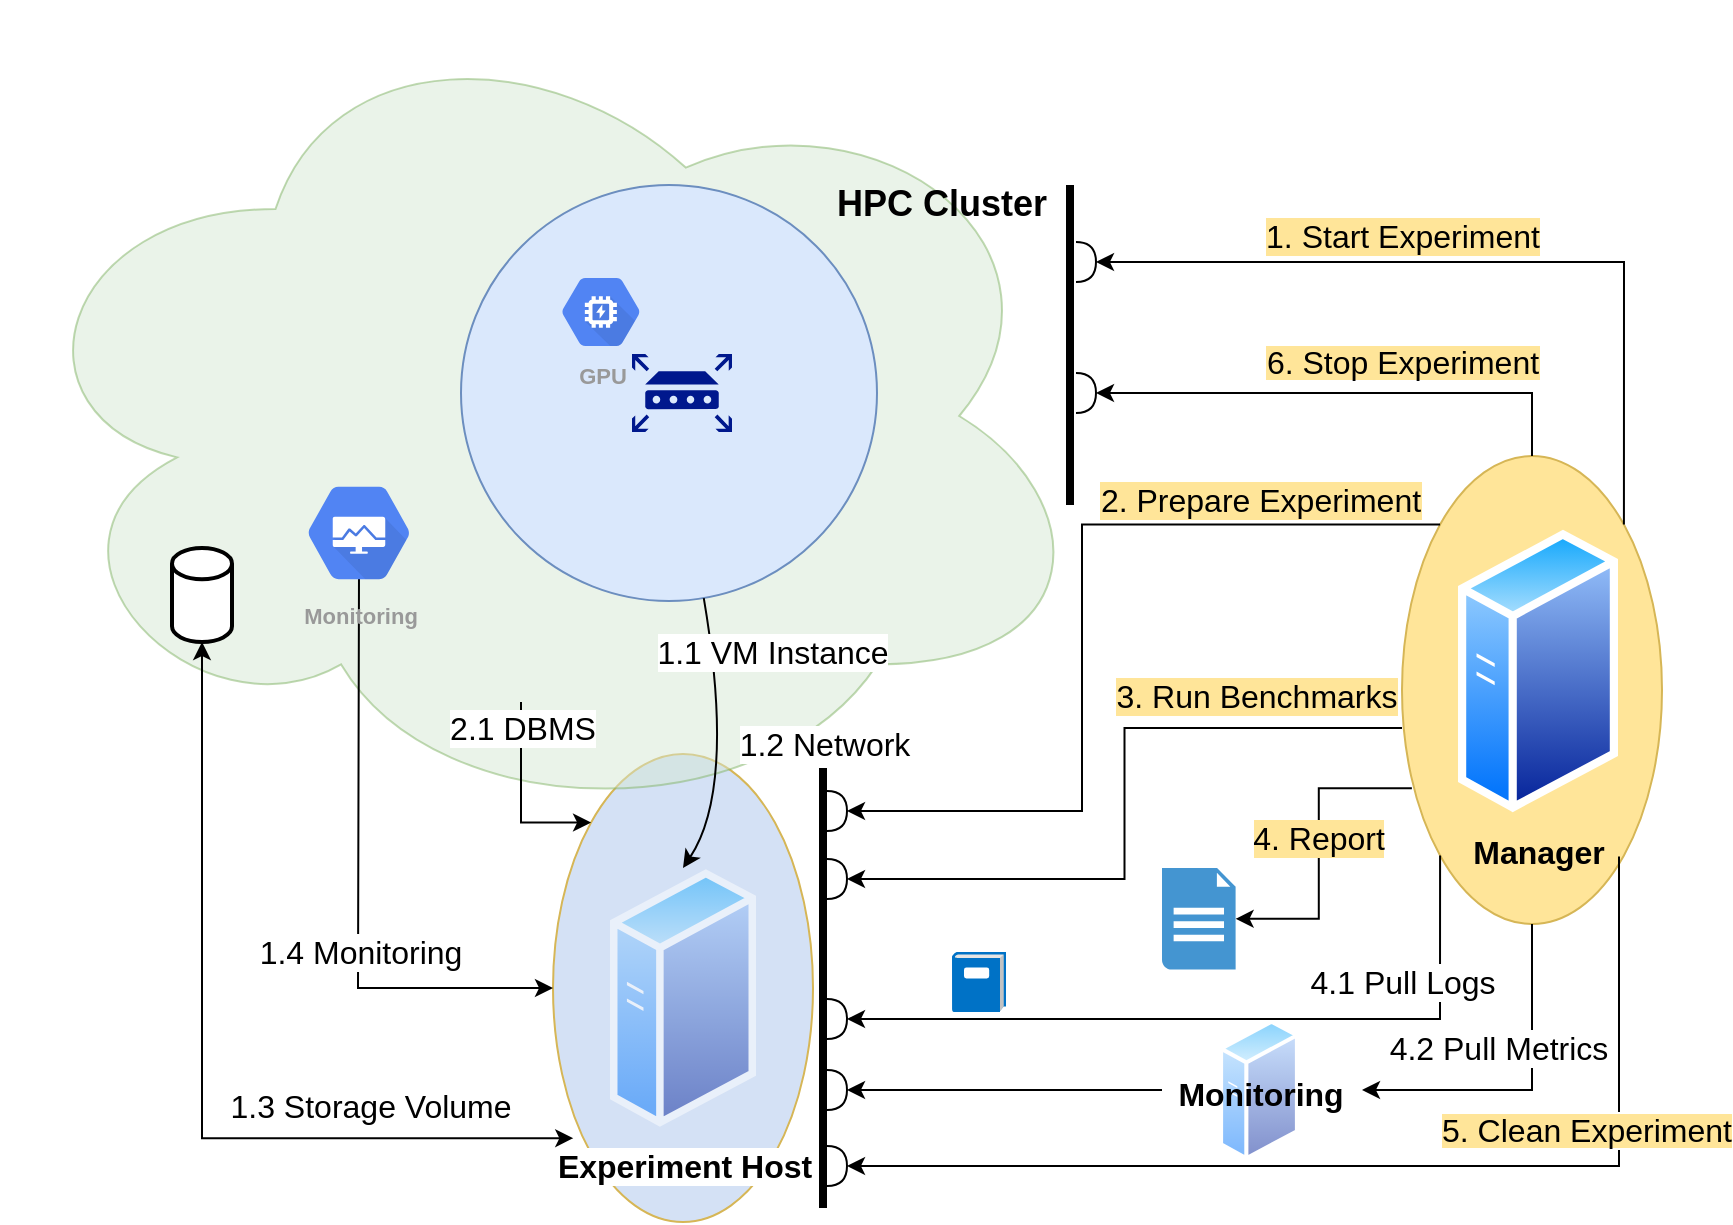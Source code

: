 <mxfile version="13.4.2" type="device" pages="6"><diagram id="Eicp26NF3Bc-FzKGdtsJ" name="Architecture"><mxGraphModel dx="4979" dy="3165" grid="1" gridSize="10" guides="1" tooltips="1" connect="1" arrows="1" fold="1" page="1" pageScale="1" pageWidth="827" pageHeight="1169" math="0" shadow="0"><root><mxCell id="tGFf3dVoFjDkMU_EaRtP-0"/><mxCell id="tGFf3dVoFjDkMU_EaRtP-1" parent="tGFf3dVoFjDkMU_EaRtP-0"/><mxCell id="tGFf3dVoFjDkMU_EaRtP-16" value="&lt;font style=&quot;font-size: 16px&quot;&gt;&lt;b&gt;Monitoring&lt;/b&gt;&lt;/font&gt;" style="aspect=fixed;perimeter=ellipsePerimeter;html=1;align=center;shadow=0;dashed=0;spacingTop=3;image;image=img/lib/active_directory/generic_server.svg;labelPosition=center;verticalLabelPosition=middle;verticalAlign=middle;labelBackgroundColor=none;opacity=50;" parent="tGFf3dVoFjDkMU_EaRtP-1" vertex="1"><mxGeometry x="588.5" y="495.5" width="40" height="71" as="geometry"/></mxCell><mxCell id="tGFf3dVoFjDkMU_EaRtP-2" value="" style="ellipse;whiteSpace=wrap;html=1;labelBackgroundColor=#D4E1F5;fontSize=16;fillColor=#D4E1F5;strokeColor=#d6b656;" parent="tGFf3dVoFjDkMU_EaRtP-1" vertex="1"><mxGeometry x="255.5" y="363" width="130" height="234" as="geometry"/></mxCell><mxCell id="tGFf3dVoFjDkMU_EaRtP-3" value="" style="ellipse;whiteSpace=wrap;html=1;labelBackgroundColor=#FFE599;fontSize=16;fillColor=#FFE599;strokeColor=#d6b656;" parent="tGFf3dVoFjDkMU_EaRtP-1" vertex="1"><mxGeometry x="680" y="214" width="130" height="234" as="geometry"/></mxCell><mxCell id="tGFf3dVoFjDkMU_EaRtP-4" value="" style="ellipse;shape=cloud;whiteSpace=wrap;html=1;opacity=50;fillColor=#d5e8d4;strokeColor=#82b366;" parent="tGFf3dVoFjDkMU_EaRtP-1" vertex="1"><mxGeometry x="-20" y="-13" width="547" height="414" as="geometry"/></mxCell><mxCell id="tGFf3dVoFjDkMU_EaRtP-5" value="" style="ellipse;whiteSpace=wrap;html=1;aspect=fixed;fontSize=16;fillColor=#dae8fc;strokeColor=#6c8ebf;" parent="tGFf3dVoFjDkMU_EaRtP-1" vertex="1"><mxGeometry x="209.5" y="78.5" width="208" height="208" as="geometry"/></mxCell><mxCell id="tGFf3dVoFjDkMU_EaRtP-6" value="" style="edgeStyle=orthogonalEdgeStyle;rounded=0;orthogonalLoop=1;jettySize=auto;html=1;strokeColor=#000000;startArrow=none;startFill=0;verticalAlign=bottom;entryX=1;entryY=0.5;entryDx=0;entryDy=0;entryPerimeter=0;exitX=1;exitY=0;exitDx=0;exitDy=0;" parent="tGFf3dVoFjDkMU_EaRtP-1" source="tGFf3dVoFjDkMU_EaRtP-3" target="tGFf3dVoFjDkMU_EaRtP-49" edge="1"><mxGeometry relative="1" as="geometry"><mxPoint x="729" y="220" as="sourcePoint"/><Array as="points"><mxPoint x="791" y="117"/></Array><mxPoint x="540" y="120" as="targetPoint"/></mxGeometry></mxCell><mxCell id="tGFf3dVoFjDkMU_EaRtP-7" value="1. Start Experiment" style="text;html=1;resizable=0;points=[];align=center;verticalAlign=top;labelBackgroundColor=#FFE599;fontSize=16;" parent="tGFf3dVoFjDkMU_EaRtP-6" vertex="1" connectable="0"><mxGeometry x="0.64" y="2" relative="1" as="geometry"><mxPoint x="81.5" y="-31" as="offset"/></mxGeometry></mxCell><mxCell id="tGFf3dVoFjDkMU_EaRtP-8" value="" style="edgeStyle=orthogonalEdgeStyle;rounded=0;orthogonalLoop=1;jettySize=auto;html=1;startArrow=none;startFill=0;strokeColor=#000000;fontSize=16;entryX=1;entryY=0.5;entryDx=0;entryDy=0;entryPerimeter=0;exitX=0;exitY=0.581;exitDx=0;exitDy=0;exitPerimeter=0;" parent="tGFf3dVoFjDkMU_EaRtP-1" source="tGFf3dVoFjDkMU_EaRtP-3" target="tGFf3dVoFjDkMU_EaRtP-28" edge="1"><mxGeometry relative="1" as="geometry"><mxPoint x="490" y="451.5" as="targetPoint"/></mxGeometry></mxCell><mxCell id="tGFf3dVoFjDkMU_EaRtP-9" value="3. Run Benchmarks" style="text;html=1;resizable=0;points=[];align=center;verticalAlign=top;labelBackgroundColor=#FFE599;fontSize=16;" parent="tGFf3dVoFjDkMU_EaRtP-8" vertex="1" connectable="0"><mxGeometry x="-0.511" y="2" relative="1" as="geometry"><mxPoint x="13" y="-33.5" as="offset"/></mxGeometry></mxCell><mxCell id="tGFf3dVoFjDkMU_EaRtP-10" value="" style="edgeStyle=orthogonalEdgeStyle;rounded=0;orthogonalLoop=1;jettySize=auto;html=1;startArrow=none;startFill=0;strokeColor=#000000;fontSize=16;exitX=0.5;exitY=1;exitDx=0;exitDy=0;" parent="tGFf3dVoFjDkMU_EaRtP-1" source="tGFf3dVoFjDkMU_EaRtP-3" edge="1"><mxGeometry relative="1" as="geometry"><mxPoint x="660" y="531" as="targetPoint"/><Array as="points"><mxPoint x="745" y="531"/></Array></mxGeometry></mxCell><mxCell id="tGFf3dVoFjDkMU_EaRtP-11" value="4.2 Pull Metrics" style="text;html=1;resizable=0;points=[];align=center;verticalAlign=middle;labelBackgroundColor=#ffffff;fontSize=16;" parent="tGFf3dVoFjDkMU_EaRtP-10" vertex="1" connectable="0"><mxGeometry x="0.227" relative="1" as="geometry"><mxPoint x="2.5" y="-21" as="offset"/></mxGeometry></mxCell><object label="&lt;b&gt;&lt;font style=&quot;font-size: 16px&quot;&gt;Manager&lt;/font&gt;&lt;/b&gt;" id="tGFf3dVoFjDkMU_EaRtP-12"><mxCell style="aspect=fixed;perimeter=ellipsePerimeter;html=1;align=center;shadow=0;dashed=0;spacingTop=3;image;image=img/lib/active_directory/generic_server.svg;labelBackgroundColor=#FFE599;imageBackground=#FFE599;" parent="tGFf3dVoFjDkMU_EaRtP-1" vertex="1"><mxGeometry x="708" y="250" width="80" height="143" as="geometry"/></mxCell></object><mxCell id="tGFf3dVoFjDkMU_EaRtP-13" value="" style="edgeStyle=orthogonalEdgeStyle;rounded=0;orthogonalLoop=1;jettySize=auto;html=1;startArrow=none;startFill=0;strokeColor=#000000;fontSize=16;entryX=1;entryY=0.5;entryDx=0;entryDy=0;entryPerimeter=0;" parent="tGFf3dVoFjDkMU_EaRtP-1" target="kUBZJUFPTUOk7HefgHGx-2" edge="1"><mxGeometry relative="1" as="geometry"><mxPoint x="510" y="146.5" as="targetPoint"/><mxPoint x="560" y="531" as="sourcePoint"/><Array as="points"><mxPoint x="510" y="531"/><mxPoint x="510" y="531"/></Array></mxGeometry></mxCell><mxCell id="tGFf3dVoFjDkMU_EaRtP-15" value="4. Report" style="edgeStyle=orthogonalEdgeStyle;rounded=0;orthogonalLoop=1;jettySize=auto;html=1;startArrow=none;startFill=0;strokeColor=#000000;fontSize=16;exitX=0.038;exitY=0.71;exitDx=0;exitDy=0;labelBackgroundColor=#FFE599;exitPerimeter=0;" parent="tGFf3dVoFjDkMU_EaRtP-1" source="tGFf3dVoFjDkMU_EaRtP-3" target="tGFf3dVoFjDkMU_EaRtP-34" edge="1"><mxGeometry x="-0.073" relative="1" as="geometry"><mxPoint x="710" y="399.5" as="targetPoint"/><mxPoint x="766" y="368.5" as="sourcePoint"/><mxPoint as="offset"/></mxGeometry></mxCell><mxCell id="tGFf3dVoFjDkMU_EaRtP-17" value="" style="shape=image;html=1;verticalAlign=top;verticalLabelPosition=bottom;labelBackgroundColor=#ffffff;imageAspect=0;aspect=fixed;image=https://cdn1.iconfinder.com/data/icons/technology-and-hardware-2/200/vector_66_06-128.png" parent="tGFf3dVoFjDkMU_EaRtP-1" vertex="1"><mxGeometry x="260" y="200" width="37" height="37" as="geometry"/></mxCell><mxCell id="tGFf3dVoFjDkMU_EaRtP-18" value="" style="shape=image;html=1;verticalAlign=top;verticalLabelPosition=bottom;labelBackgroundColor=#ffffff;imageAspect=0;aspect=fixed;image=https://cdn0.iconfinder.com/data/icons/30-hardware-line-icons/64/HDD-128.png" parent="tGFf3dVoFjDkMU_EaRtP-1" vertex="1"><mxGeometry x="345.5" y="198" width="52" height="52" as="geometry"/></mxCell><mxCell id="tGFf3dVoFjDkMU_EaRtP-19" value="" style="shape=image;html=1;verticalAlign=top;verticalLabelPosition=bottom;labelBackgroundColor=#ffffff;imageAspect=0;aspect=fixed;image=https://cdn2.iconfinder.com/data/icons/metro-uinvert-dock/128/RAM.png" parent="tGFf3dVoFjDkMU_EaRtP-1" vertex="1"><mxGeometry x="349.5" y="121.5" width="41" height="41" as="geometry"/></mxCell><mxCell id="tGFf3dVoFjDkMU_EaRtP-20" value="GPU" style="html=1;fillColor=#5184F3;strokeColor=none;verticalAlign=top;labelPosition=center;verticalLabelPosition=bottom;align=center;spacingTop=-6;fontSize=11;fontStyle=1;fontColor=#999999;shape=mxgraph.gcp2.hexIcon;prIcon=gpu" parent="tGFf3dVoFjDkMU_EaRtP-1" vertex="1"><mxGeometry x="250" y="117" width="59" height="50" as="geometry"/></mxCell><mxCell id="tGFf3dVoFjDkMU_EaRtP-21" value="" style="strokeWidth=2;html=1;shape=mxgraph.flowchart.database;whiteSpace=wrap;" parent="tGFf3dVoFjDkMU_EaRtP-1" vertex="1"><mxGeometry x="65" y="260" width="30" height="47" as="geometry"/></mxCell><mxCell id="tGFf3dVoFjDkMU_EaRtP-22" value="" style="edgeStyle=orthogonalEdgeStyle;rounded=0;orthogonalLoop=1;jettySize=auto;html=1;entryX=0.5;entryY=1;entryDx=0;entryDy=0;entryPerimeter=0;strokeColor=#000000;startArrow=classic;startFill=1;verticalAlign=bottom;exitX=0.078;exitY=0.821;exitDx=0;exitDy=0;exitPerimeter=0;" parent="tGFf3dVoFjDkMU_EaRtP-1" source="tGFf3dVoFjDkMU_EaRtP-2" target="tGFf3dVoFjDkMU_EaRtP-21" edge="1"><mxGeometry relative="1" as="geometry"><mxPoint x="553" y="169" as="sourcePoint"/><mxPoint x="341" y="162" as="targetPoint"/></mxGeometry></mxCell><mxCell id="tGFf3dVoFjDkMU_EaRtP-23" value="1.3 Storage Volume" style="text;html=1;resizable=0;points=[];align=center;verticalAlign=top;labelBackgroundColor=#ffffff;fontSize=16;" parent="tGFf3dVoFjDkMU_EaRtP-22" vertex="1" connectable="0"><mxGeometry x="0.64" y="2" relative="1" as="geometry"><mxPoint x="85.5" y="138" as="offset"/></mxGeometry></mxCell><mxCell id="tGFf3dVoFjDkMU_EaRtP-24" value="" style="edgeStyle=orthogonalEdgeStyle;rounded=0;orthogonalLoop=1;jettySize=auto;html=1;startArrow=none;startFill=0;strokeColor=#000000;fontSize=16;exitX=0.5;exitY=1;exitDx=0;exitDy=0;entryX=0;entryY=0;entryDx=0;entryDy=0;" parent="tGFf3dVoFjDkMU_EaRtP-1" source="tGFf3dVoFjDkMU_EaRtP-26" target="tGFf3dVoFjDkMU_EaRtP-2" edge="1"><mxGeometry relative="1" as="geometry"><mxPoint x="210" y="430" as="targetPoint"/><Array as="points"><mxPoint x="240" y="397"/></Array></mxGeometry></mxCell><mxCell id="tGFf3dVoFjDkMU_EaRtP-25" value="2.1 DBMS" style="text;html=1;resizable=0;points=[];align=center;verticalAlign=middle;labelBackgroundColor=#ffffff;fontSize=16;" parent="tGFf3dVoFjDkMU_EaRtP-24" vertex="1" connectable="0"><mxGeometry x="-0.013" y="-41" relative="1" as="geometry"><mxPoint x="41.5" y="-34" as="offset"/></mxGeometry></mxCell><mxCell id="tGFf3dVoFjDkMU_EaRtP-26" value="" style="shape=image;html=1;verticalAlign=top;verticalLabelPosition=bottom;labelBackgroundColor=#ffffff;imageAspect=0;aspect=fixed;image=https://cdn4.iconfinder.com/data/icons/logos-and-brands/512/97_Docker_logo_logos-128.png;fontSize=16;" parent="tGFf3dVoFjDkMU_EaRtP-1" vertex="1"><mxGeometry x="209.5" y="277" width="60" height="60" as="geometry"/></mxCell><mxCell id="tGFf3dVoFjDkMU_EaRtP-27" value="" style="shape=requiredInterface;html=1;verticalLabelPosition=bottom;fontSize=16;" parent="tGFf3dVoFjDkMU_EaRtP-1" vertex="1"><mxGeometry x="392.5" y="559" width="10" height="20" as="geometry"/></mxCell><mxCell id="tGFf3dVoFjDkMU_EaRtP-28" value="" style="shape=requiredInterface;html=1;verticalLabelPosition=bottom;fontSize=16;" parent="tGFf3dVoFjDkMU_EaRtP-1" vertex="1"><mxGeometry x="392.5" y="415.5" width="10" height="20" as="geometry"/></mxCell><mxCell id="tGFf3dVoFjDkMU_EaRtP-29" value="" style="shape=image;html=1;verticalAlign=top;verticalLabelPosition=bottom;labelBackgroundColor=#ffffff;imageAspect=0;aspect=fixed;image=https://cdn0.iconfinder.com/data/icons/octicons/1024/eye-128.png;fontSize=16;" parent="tGFf3dVoFjDkMU_EaRtP-1" vertex="1"><mxGeometry x="453.5" y="503" width="30" height="30" as="geometry"/></mxCell><mxCell id="tGFf3dVoFjDkMU_EaRtP-30" value="" style="shape=image;html=1;verticalAlign=top;verticalLabelPosition=bottom;labelBackgroundColor=#ffffff;imageAspect=0;aspect=fixed;image=https://cdn0.iconfinder.com/data/icons/small-n-flat/24/678100-tachometer-128.png;fontSize=16;" parent="tGFf3dVoFjDkMU_EaRtP-1" vertex="1"><mxGeometry x="449.5" y="391.5" width="38" height="38" as="geometry"/></mxCell><mxCell id="tGFf3dVoFjDkMU_EaRtP-31" value="" style="pointerEvents=1;shadow=0;dashed=0;html=1;strokeColor=none;labelPosition=center;verticalLabelPosition=bottom;verticalAlign=top;align=center;shape=mxgraph.mscae.enterprise.router;fillColor=#00188D;fontSize=16;" parent="tGFf3dVoFjDkMU_EaRtP-1" vertex="1"><mxGeometry x="295" y="163" width="50" height="39" as="geometry"/></mxCell><mxCell id="tGFf3dVoFjDkMU_EaRtP-32" value="1.2 Network" style="line;strokeWidth=4;direction=south;html=1;perimeter=backbonePerimeter;points=[];outlineConnect=0;fontSize=16;verticalAlign=bottom;labelPosition=center;verticalLabelPosition=top;align=center;" parent="tGFf3dVoFjDkMU_EaRtP-1" vertex="1"><mxGeometry x="385.5" y="370" width="10" height="220" as="geometry"/></mxCell><mxCell id="tGFf3dVoFjDkMU_EaRtP-47" value="" style="line;strokeWidth=4;direction=south;html=1;perimeter=backbonePerimeter;points=[];outlineConnect=0;fontSize=16;verticalAlign=top;labelPosition=right;verticalLabelPosition=bottom;align=left;" parent="tGFf3dVoFjDkMU_EaRtP-1" vertex="1"><mxGeometry x="509" y="78.5" width="10" height="160" as="geometry"/></mxCell><mxCell id="tGFf3dVoFjDkMU_EaRtP-33" value="1.1 VM Instance" style="curved=1;endArrow=classic;html=1;strokeColor=#000000;fontSize=16;entryX=0.5;entryY=0;entryDx=0;entryDy=0;startArrow=none;startFill=0;" parent="tGFf3dVoFjDkMU_EaRtP-1" source="tGFf3dVoFjDkMU_EaRtP-5" target="tGFf3dVoFjDkMU_EaRtP-45" edge="1"><mxGeometry x="-0.556" y="29" width="50" height="50" relative="1" as="geometry"><mxPoint x="210" y="360" as="sourcePoint"/><mxPoint x="260" y="310" as="targetPoint"/><Array as="points"><mxPoint x="347" y="380"/></Array><mxPoint as="offset"/></mxGeometry></mxCell><mxCell id="tGFf3dVoFjDkMU_EaRtP-34" value="" style="shadow=0;dashed=0;html=1;strokeColor=none;fillColor=#4495D1;labelPosition=center;verticalLabelPosition=bottom;verticalAlign=top;align=center;outlineConnect=0;shape=mxgraph.veeam.2d.report;fontSize=16;" parent="tGFf3dVoFjDkMU_EaRtP-1" vertex="1"><mxGeometry x="560" y="420" width="36.8" height="50.8" as="geometry"/></mxCell><mxCell id="tGFf3dVoFjDkMU_EaRtP-35" value="" style="edgeStyle=orthogonalEdgeStyle;rounded=0;orthogonalLoop=1;jettySize=auto;html=1;startArrow=none;startFill=0;strokeColor=#000000;fontSize=16;exitX=0.5;exitY=0.84;exitDx=0;exitDy=0;exitPerimeter=0;entryX=0;entryY=0.5;entryDx=0;entryDy=0;" parent="tGFf3dVoFjDkMU_EaRtP-1" source="tGFf3dVoFjDkMU_EaRtP-37" target="tGFf3dVoFjDkMU_EaRtP-2" edge="1"><mxGeometry relative="1" as="geometry"><mxPoint x="260" y="485" as="targetPoint"/><Array as="points"><mxPoint x="158" y="271"/><mxPoint x="158" y="480"/></Array></mxGeometry></mxCell><mxCell id="tGFf3dVoFjDkMU_EaRtP-36" value="1.4 Monitoring" style="text;html=1;resizable=0;points=[];align=center;verticalAlign=middle;labelBackgroundColor=#ffffff;fontSize=16;" parent="tGFf3dVoFjDkMU_EaRtP-35" vertex="1" connectable="0"><mxGeometry x="-0.326" y="1" relative="1" as="geometry"><mxPoint x="-0.5" y="90.5" as="offset"/></mxGeometry></mxCell><mxCell id="tGFf3dVoFjDkMU_EaRtP-37" value="Monitoring" style="html=1;fillColor=#5184F3;strokeColor=none;verticalAlign=top;labelPosition=center;verticalLabelPosition=bottom;align=center;spacingTop=-6;fontSize=11;fontStyle=1;fontColor=#999999;shape=mxgraph.gcp2.hexIcon;prIcon=cloud_deployment_manager" parent="tGFf3dVoFjDkMU_EaRtP-1" vertex="1"><mxGeometry x="120" y="218.5" width="77" height="68" as="geometry"/></mxCell><mxCell id="tGFf3dVoFjDkMU_EaRtP-40" value="" style="shape=image;html=1;verticalAlign=top;verticalLabelPosition=bottom;labelBackgroundColor=#ffffff;imageAspect=0;aspect=fixed;image=https://cdn4.iconfinder.com/data/icons/office-time/512/19-128.png;fillColor=#FFE599;fontSize=16;" parent="tGFf3dVoFjDkMU_EaRtP-1" vertex="1"><mxGeometry x="549.5" y="90" width="27" height="27" as="geometry"/></mxCell><mxCell id="tGFf3dVoFjDkMU_EaRtP-41" value="" style="shape=image;html=1;verticalAlign=top;verticalLabelPosition=bottom;labelBackgroundColor=#ffffff;imageAspect=0;aspect=fixed;image=https://cdn2.iconfinder.com/data/icons/doing-housework-part-1/64/house-10-128.png;fillColor=#FFE599;fontSize=16;" parent="tGFf3dVoFjDkMU_EaRtP-1" vertex="1"><mxGeometry x="450" y="533" width="37" height="37" as="geometry"/></mxCell><mxCell id="tGFf3dVoFjDkMU_EaRtP-42" value="" style="edgeStyle=orthogonalEdgeStyle;rounded=0;orthogonalLoop=1;jettySize=auto;html=1;labelBackgroundColor=#FFE599;startArrow=none;startFill=0;strokeColor=#000000;fontSize=16;exitX=0.5;exitY=0;exitDx=0;exitDy=0;entryX=1;entryY=0.5;entryDx=0;entryDy=0;entryPerimeter=0;" parent="tGFf3dVoFjDkMU_EaRtP-1" source="tGFf3dVoFjDkMU_EaRtP-3" target="tGFf3dVoFjDkMU_EaRtP-50" edge="1"><mxGeometry relative="1" as="geometry"><mxPoint x="480" y="473" as="targetPoint"/><Array as="points"><mxPoint x="745" y="183"/></Array></mxGeometry></mxCell><mxCell id="tGFf3dVoFjDkMU_EaRtP-43" value="&lt;span style=&quot;background-color: rgb(255 , 229 , 153)&quot;&gt;6. Stop Experiment&lt;/span&gt;" style="text;html=1;resizable=0;points=[];align=center;verticalAlign=middle;labelBackgroundColor=#ffffff;fontSize=16;" parent="tGFf3dVoFjDkMU_EaRtP-42" vertex="1" connectable="0"><mxGeometry x="-0.446" relative="1" as="geometry"><mxPoint x="-27.5" y="-15.5" as="offset"/></mxGeometry></mxCell><mxCell id="tGFf3dVoFjDkMU_EaRtP-54" value="" style="edgeStyle=orthogonalEdgeStyle;rounded=0;orthogonalLoop=1;jettySize=auto;html=1;exitX=0;exitY=1;exitDx=0;exitDy=0;entryX=1;entryY=0.5;entryDx=0;entryDy=0;entryPerimeter=0;" parent="tGFf3dVoFjDkMU_EaRtP-1" source="tGFf3dVoFjDkMU_EaRtP-3" target="tGFf3dVoFjDkMU_EaRtP-44" edge="1"><mxGeometry relative="1" as="geometry"><mxPoint x="480" y="473" as="targetPoint"/><Array as="points"><mxPoint x="699" y="495"/></Array></mxGeometry></mxCell><mxCell id="tGFf3dVoFjDkMU_EaRtP-55" value="4.1 Pull Logs" style="text;html=1;resizable=0;points=[];align=center;verticalAlign=middle;labelBackgroundColor=#ffffff;fontSize=16;" parent="tGFf3dVoFjDkMU_EaRtP-54" vertex="1" connectable="0"><mxGeometry x="-0.097" y="-3" relative="1" as="geometry"><mxPoint x="70" y="-15.5" as="offset"/></mxGeometry></mxCell><mxCell id="kUBZJUFPTUOk7HefgHGx-3" value="" style="edgeStyle=orthogonalEdgeStyle;rounded=0;orthogonalLoop=1;jettySize=auto;html=1;exitX=1;exitY=1;exitDx=0;exitDy=0;entryX=1;entryY=0.5;entryDx=0;entryDy=0;entryPerimeter=0;" parent="tGFf3dVoFjDkMU_EaRtP-1" target="tGFf3dVoFjDkMU_EaRtP-27" edge="1"><mxGeometry relative="1" as="geometry"><mxPoint x="788.5" y="414.214" as="sourcePoint"/><mxPoint x="410" y="570" as="targetPoint"/><Array as="points"><mxPoint x="788" y="569"/></Array></mxGeometry></mxCell><mxCell id="kUBZJUFPTUOk7HefgHGx-4" value="&lt;font style=&quot;font-size: 16px ; background-color: rgb(255 , 229 , 153)&quot;&gt;5. Clean Experiment&lt;/font&gt;" style="text;html=1;resizable=0;points=[];align=center;verticalAlign=middle;labelBackgroundColor=#ffffff;" parent="kUBZJUFPTUOk7HefgHGx-3" vertex="1" connectable="0"><mxGeometry x="0.062" y="-3" relative="1" as="geometry"><mxPoint x="115" y="-15.5" as="offset"/></mxGeometry></mxCell><mxCell id="tGFf3dVoFjDkMU_EaRtP-44" value="" style="shape=requiredInterface;html=1;verticalLabelPosition=bottom;fontSize=16;" parent="tGFf3dVoFjDkMU_EaRtP-1" vertex="1"><mxGeometry x="392.5" y="485.5" width="10" height="20" as="geometry"/></mxCell><mxCell id="kUBZJUFPTUOk7HefgHGx-2" value="" style="shape=requiredInterface;html=1;verticalLabelPosition=bottom;fontSize=16;" parent="tGFf3dVoFjDkMU_EaRtP-1" vertex="1"><mxGeometry x="392.5" y="521" width="10" height="20" as="geometry"/></mxCell><mxCell id="tGFf3dVoFjDkMU_EaRtP-45" value="&lt;b style=&quot;font-size: 16px&quot;&gt;Experiment Host&lt;/b&gt;" style="aspect=fixed;perimeter=ellipsePerimeter;html=1;align=center;shadow=0;dashed=0;spacingTop=3;image;image=img/lib/active_directory/generic_server.svg;opacity=50;fontSize=16;verticalAlign=top;" parent="tGFf3dVoFjDkMU_EaRtP-1" vertex="1"><mxGeometry x="284" y="420" width="73" height="130" as="geometry"/></mxCell><mxCell id="tGFf3dVoFjDkMU_EaRtP-46" value="HPC Cluster" style="text;html=1;strokeColor=none;fillColor=none;align=center;verticalAlign=middle;whiteSpace=wrap;rounded=0;labelBackgroundColor=none;fontSize=18;fontStyle=1" parent="tGFf3dVoFjDkMU_EaRtP-1" vertex="1"><mxGeometry x="370" y="78" width="160" height="20" as="geometry"/></mxCell><mxCell id="tGFf3dVoFjDkMU_EaRtP-49" value="" style="shape=requiredInterface;html=1;verticalLabelPosition=bottom;fontSize=16;" parent="tGFf3dVoFjDkMU_EaRtP-1" vertex="1"><mxGeometry x="517" y="107" width="10" height="20" as="geometry"/></mxCell><mxCell id="tGFf3dVoFjDkMU_EaRtP-50" value="" style="shape=requiredInterface;html=1;verticalLabelPosition=bottom;fontSize=16;" parent="tGFf3dVoFjDkMU_EaRtP-1" vertex="1"><mxGeometry x="517" y="172.5" width="10" height="20" as="geometry"/></mxCell><mxCell id="tGFf3dVoFjDkMU_EaRtP-56" value="" style="aspect=fixed;html=1;perimeter=none;align=center;shadow=0;dashed=0;image;fontSize=12;image=img/lib/mscae/Log.svg;" parent="tGFf3dVoFjDkMU_EaRtP-1" vertex="1"><mxGeometry x="455" y="462" width="27" height="30" as="geometry"/></mxCell><mxCell id="kUBZJUFPTUOk7HefgHGx-8" value="" style="shape=requiredInterface;html=1;verticalLabelPosition=bottom;fontSize=16;" parent="tGFf3dVoFjDkMU_EaRtP-1" vertex="1"><mxGeometry x="392.5" y="381.5" width="10" height="20" as="geometry"/></mxCell><mxCell id="kUBZJUFPTUOk7HefgHGx-9" value="" style="edgeStyle=orthogonalEdgeStyle;rounded=0;orthogonalLoop=1;jettySize=auto;html=1;startArrow=none;startFill=0;strokeColor=#000000;fontSize=16;entryX=1;entryY=0.5;entryDx=0;entryDy=0;entryPerimeter=0;exitX=0;exitY=0;exitDx=0;exitDy=0;" parent="tGFf3dVoFjDkMU_EaRtP-1" source="tGFf3dVoFjDkMU_EaRtP-3" target="kUBZJUFPTUOk7HefgHGx-8" edge="1"><mxGeometry relative="1" as="geometry"><mxPoint x="412.429" y="463.714" as="targetPoint"/><mxPoint x="690.143" y="359.714" as="sourcePoint"/><Array as="points"><mxPoint x="520" y="248"/><mxPoint x="520" y="391"/></Array></mxGeometry></mxCell><mxCell id="kUBZJUFPTUOk7HefgHGx-10" value="2. Prepare Experiment" style="text;html=1;resizable=0;points=[];align=center;verticalAlign=top;labelBackgroundColor=#FFE599;fontSize=16;" parent="kUBZJUFPTUOk7HefgHGx-9" vertex="1" connectable="0"><mxGeometry x="-0.511" y="2" relative="1" as="geometry"><mxPoint x="17" y="-30" as="offset"/></mxGeometry></mxCell><mxCell id="kUBZJUFPTUOk7HefgHGx-11" value="" style="shape=image;html=1;verticalAlign=top;verticalLabelPosition=bottom;labelBackgroundColor=#ffffff;imageAspect=0;aspect=fixed;image=https://cdn3.iconfinder.com/data/icons/linecons-free-vector-icons-pack/32/trash-128.png" parent="tGFf3dVoFjDkMU_EaRtP-1" vertex="1"><mxGeometry x="549" y="153" width="28" height="28" as="geometry"/></mxCell><mxCell id="kUBZJUFPTUOk7HefgHGx-12" value="" style="shape=image;html=1;verticalAlign=top;verticalLabelPosition=bottom;labelBackgroundColor=#ffffff;imageAspect=0;aspect=fixed;image=https://cdn2.iconfinder.com/data/icons/circle-icons-1/64/traffic-128.png" parent="tGFf3dVoFjDkMU_EaRtP-1" vertex="1"><mxGeometry x="449.5" y="350" width="38" height="38" as="geometry"/></mxCell></root></mxGraphModel></diagram><diagram id="jKR84OO0y7PQxvEtpUbT" name="Page-2"><mxGraphModel dx="4152" dy="1996" grid="1" gridSize="10" guides="1" tooltips="1" connect="1" arrows="1" fold="1" page="1" pageScale="1" pageWidth="827" pageHeight="1169" math="0" shadow="0"><root><mxCell id="8wYWl3xP8FOfJEQ-FhYc-0"/><mxCell id="8wYWl3xP8FOfJEQ-FhYc-1" parent="8wYWl3xP8FOfJEQ-FhYc-0"/><mxCell id="8wYWl3xP8FOfJEQ-FhYc-66" value="" style="ellipse;whiteSpace=wrap;html=1;fillColor=#D5E8D4;opacity=50;" parent="8wYWl3xP8FOfJEQ-FhYc-1" vertex="1"><mxGeometry x="135" y="630" width="365" height="240" as="geometry"/></mxCell><mxCell id="8wYWl3xP8FOfJEQ-FhYc-21" value="" style="edgeStyle=orthogonalEdgeStyle;rounded=0;orthogonalLoop=1;jettySize=auto;html=1;entryX=0.065;entryY=0.745;entryDx=0;entryDy=0;strokeColor=#000000;startArrow=classic;startFill=1;verticalAlign=bottom;exitX=0.968;exitY=0.745;exitDx=0;exitDy=0;endArrow=none;endFill=0;entryPerimeter=0;exitPerimeter=0;" parent="8wYWl3xP8FOfJEQ-FhYc-1" source="8wYWl3xP8FOfJEQ-FhYc-58" target="8wYWl3xP8FOfJEQ-FhYc-60" edge="1"><mxGeometry relative="1" as="geometry"><mxPoint x="553" y="169" as="sourcePoint"/><mxPoint x="341" y="162" as="targetPoint"/></mxGeometry></mxCell><mxCell id="8wYWl3xP8FOfJEQ-FhYc-58" value="" style="ellipse;whiteSpace=wrap;html=1;labelBackgroundColor=#FFE599;fontSize=16;fillColor=#FFE599;strokeColor=#d6b656;" parent="8wYWl3xP8FOfJEQ-FhYc-1" vertex="1"><mxGeometry x="70" y="650" width="130" height="234" as="geometry"/></mxCell><object label="&lt;b&gt;&lt;font style=&quot;font-size: 16px&quot;&gt;Manager&lt;/font&gt;&lt;/b&gt;" id="8wYWl3xP8FOfJEQ-FhYc-59"><mxCell style="aspect=fixed;perimeter=ellipsePerimeter;html=1;align=center;shadow=0;dashed=0;spacingTop=3;image;image=img/lib/active_directory/generic_server.svg;labelBackgroundColor=#FFE599;imageBackground=#FFE599;" parent="8wYWl3xP8FOfJEQ-FhYc-1" vertex="1"><mxGeometry x="98" y="684" width="80" height="143" as="geometry"/></mxCell></object><mxCell id="8wYWl3xP8FOfJEQ-FhYc-60" value="" style="ellipse;whiteSpace=wrap;html=1;labelBackgroundColor=#D4E1F5;fontSize=16;fillColor=#D4E1F5;strokeColor=#d6b656;" parent="8wYWl3xP8FOfJEQ-FhYc-1" vertex="1"><mxGeometry x="433" y="650" width="130" height="234" as="geometry"/></mxCell><mxCell id="8wYWl3xP8FOfJEQ-FhYc-61" value="&lt;b style=&quot;font-size: 16px&quot;&gt;Experiment Host&lt;/b&gt;" style="perimeter=ellipsePerimeter;html=1;align=center;shadow=0;dashed=0;spacingTop=3;image;image=img/lib/active_directory/generic_server.svg;opacity=50;fontSize=16;verticalAlign=top;aspect=fixed;" parent="8wYWl3xP8FOfJEQ-FhYc-1" vertex="1"><mxGeometry x="461.5" y="684" width="80" height="143" as="geometry"/></mxCell><mxCell id="8wYWl3xP8FOfJEQ-FhYc-63" value="" style="curved=1;endArrow=classic;html=1;entryX=0.04;entryY=0.742;entryDx=0;entryDy=0;entryPerimeter=0;exitX=0;exitY=0;exitDx=0;exitDy=0;" parent="8wYWl3xP8FOfJEQ-FhYc-1" source="8wYWl3xP8FOfJEQ-FhYc-60" target="8wYWl3xP8FOfJEQ-FhYc-60" edge="1"><mxGeometry width="50" height="50" relative="1" as="geometry"><mxPoint x="-20" y="1080" as="sourcePoint"/><mxPoint x="30" y="1030" as="targetPoint"/><Array as="points"><mxPoint x="520" y="700"/><mxPoint x="510" y="820"/></Array></mxGeometry></mxCell><mxCell id="8wYWl3xP8FOfJEQ-FhYc-64" value="&lt;font style=&quot;font-size: 16px&quot;&gt;&lt;b&gt;4.&lt;/b&gt; Transfer 1, Transfer 2, ..., Transfer n&lt;/font&gt;" style="text;html=1;resizable=0;points=[];align=center;verticalAlign=middle;labelBackgroundColor=#D5E8D4;" parent="8wYWl3xP8FOfJEQ-FhYc-1" vertex="1" connectable="0"><mxGeometry x="335" y="820" as="geometry"><mxPoint x="-9" y="-12" as="offset"/></mxGeometry></mxCell><mxCell id="8wYWl3xP8FOfJEQ-FhYc-65" value="&lt;font style=&quot;font-size: 16px&quot;&gt;&lt;b&gt;3.&lt;/b&gt; Execute 1, Execute 2, ..., Execute n&lt;/font&gt;" style="text;html=1;resizable=0;points=[];align=center;verticalAlign=middle;labelBackgroundColor=#D5E8D4;" parent="8wYWl3xP8FOfJEQ-FhYc-1" vertex="1" connectable="0"><mxGeometry x="384" y="759" as="geometry"><mxPoint x="-9" y="-12" as="offset"/></mxGeometry></mxCell><mxCell id="8wYWl3xP8FOfJEQ-FhYc-44" value="" style="edgeStyle=orthogonalEdgeStyle;rounded=0;orthogonalLoop=1;jettySize=auto;html=1;exitX=1;exitY=0;exitDx=0;exitDy=0;entryX=0;entryY=0;entryDx=0;entryDy=0;" parent="8wYWl3xP8FOfJEQ-FhYc-1" source="8wYWl3xP8FOfJEQ-FhYc-58" target="8wYWl3xP8FOfJEQ-FhYc-60" edge="1"><mxGeometry relative="1" as="geometry"><mxPoint x="184.5" y="680" as="sourcePoint"/><mxPoint x="430" y="694" as="targetPoint"/><Array as="points"><mxPoint x="290" y="684"/><mxPoint x="290" y="684"/></Array></mxGeometry></mxCell><mxCell id="8wYWl3xP8FOfJEQ-FhYc-45" value="&lt;font style=&quot;font-size: 16px ; background-color: rgb(213 , 232 , 212)&quot;&gt;&lt;b&gt;1.&lt;/b&gt; Connect&lt;/font&gt;" style="text;html=1;resizable=0;points=[];align=center;verticalAlign=middle;labelBackgroundColor=#ffffff;" parent="8wYWl3xP8FOfJEQ-FhYc-44" vertex="1" connectable="0"><mxGeometry x="0.062" y="-3" relative="1" as="geometry"><mxPoint x="-135" y="-67" as="offset"/></mxGeometry></mxCell><mxCell id="8wYWl3xP8FOfJEQ-FhYc-62" value="&lt;font style=&quot;font-size: 16px&quot;&gt;&lt;b&gt;2.&lt;/b&gt; Send n, ..., Send 2, Send 1&lt;/font&gt;" style="text;html=1;resizable=0;points=[];align=center;verticalAlign=middle;labelBackgroundColor=#D5E8D4;" parent="8wYWl3xP8FOfJEQ-FhYc-44" vertex="1" connectable="0"><mxGeometry x="0.278" y="2" relative="1" as="geometry"><mxPoint x="-24" y="-12" as="offset"/></mxGeometry></mxCell></root></mxGraphModel></diagram><diagram id="IbL0Qyh1Dnym4fhx_KDw" name="Page-3"><mxGraphModel dx="4152" dy="1996" grid="1" gridSize="10" guides="1" tooltips="1" connect="1" arrows="1" fold="1" page="1" pageScale="1" pageWidth="827" pageHeight="1169" math="0" shadow="0"><root><mxCell id="yVzzcTjf4FaSnRnqal_1-0"/><mxCell id="yVzzcTjf4FaSnRnqal_1-1" parent="yVzzcTjf4FaSnRnqal_1-0"/><mxCell id="yVzzcTjf4FaSnRnqal_1-2" value="" style="edgeStyle=orthogonalEdgeStyle;rounded=0;orthogonalLoop=1;jettySize=auto;html=1;entryX=0.06;entryY=0.248;entryDx=0;entryDy=0;strokeColor=#000000;startArrow=classic;startFill=1;verticalAlign=bottom;exitX=0.926;exitY=0.248;exitDx=0;exitDy=0;endArrow=none;endFill=0;entryPerimeter=0;exitPerimeter=0;" parent="yVzzcTjf4FaSnRnqal_1-1" edge="1"><mxGeometry relative="1" as="geometry"><mxPoint x="200" y="1041" as="sourcePoint"/><mxPoint x="451" y="1041" as="targetPoint"/><Array as="points"><mxPoint x="206" y="1041"/><mxPoint x="206" y="1040"/><mxPoint x="451" y="1040"/></Array></mxGeometry></mxCell><mxCell id="yVzzcTjf4FaSnRnqal_1-3" value="" style="curved=1;endArrow=classic;html=1;entryX=0.103;entryY=0.244;entryDx=0;entryDy=0;entryPerimeter=0;exitX=0;exitY=0;exitDx=0;exitDy=0;" parent="yVzzcTjf4FaSnRnqal_1-1" edge="1"><mxGeometry width="50" height="50" relative="1" as="geometry"><mxPoint x="462.038" y="1017.068" as="sourcePoint"/><mxPoint x="456.39" y="1039.896" as="targetPoint"/><Array as="points"><mxPoint x="490" y="1017"/><mxPoint x="490" y="1040"/></Array></mxGeometry></mxCell><mxCell id="yVzzcTjf4FaSnRnqal_1-4" value="" style="edgeStyle=orthogonalEdgeStyle;rounded=0;orthogonalLoop=1;jettySize=auto;html=1;exitX=1;exitY=0;exitDx=0;exitDy=0;entryX=0;entryY=0;entryDx=0;entryDy=0;" parent="yVzzcTjf4FaSnRnqal_1-1" edge="1"><mxGeometry relative="1" as="geometry"><mxPoint x="191" y="1017" as="sourcePoint"/><mxPoint x="462" y="1017" as="targetPoint"/><Array as="points"><mxPoint x="300" y="1016.8"/><mxPoint x="300" y="1016.8"/></Array></mxGeometry></mxCell><mxCell id="yVzzcTjf4FaSnRnqal_1-5" value="&lt;span style=&quot;font-size: 16px&quot;&gt;&lt;b&gt;Connection 1&lt;/b&gt;&lt;/span&gt;" style="text;html=1;resizable=0;points=[];align=center;verticalAlign=middle;labelBackgroundColor=#D5E8D4;" parent="yVzzcTjf4FaSnRnqal_1-4" vertex="1" connectable="0"><mxGeometry x="0.278" y="2" relative="1" as="geometry"><mxPoint x="-31" y="13" as="offset"/></mxGeometry></mxCell></root></mxGraphModel></diagram><diagram id="tHagz3NOXlS3oARdtklo" name="Page-4"><mxGraphModel dx="4152" dy="827" grid="1" gridSize="10" guides="1" tooltips="1" connect="1" arrows="1" fold="1" page="1" pageScale="1" pageWidth="827" pageHeight="1169" math="0" shadow="0"><root><mxCell id="GRI7G_vRI1tBuDw0nf8K-0"/><mxCell id="GRI7G_vRI1tBuDw0nf8K-1" parent="GRI7G_vRI1tBuDw0nf8K-0"/><mxCell id="GRI7G_vRI1tBuDw0nf8K-2" value="" style="group;aspect=fixed;" parent="GRI7G_vRI1tBuDw0nf8K-1" vertex="1" connectable="0"><mxGeometry x="450.5" y="1495.3" width="76" height="138" as="geometry"/></mxCell><mxCell id="GRI7G_vRI1tBuDw0nf8K-3" value="" style="ellipse;whiteSpace=wrap;html=1;labelBackgroundColor=#D4E1F5;fontSize=16;fillColor=#D4E1F5;strokeColor=#d6b656;aspect=fixed;" parent="GRI7G_vRI1tBuDw0nf8K-2" vertex="1"><mxGeometry width="76" height="136.8" as="geometry"/></mxCell><mxCell id="GRI7G_vRI1tBuDw0nf8K-4" value="&lt;b style=&quot;font-size: 16px&quot;&gt;Experiment Host B&lt;/b&gt;" style="perimeter=ellipsePerimeter;html=1;align=center;shadow=0;dashed=0;spacingTop=3;image;image=img/lib/active_directory/generic_server.svg;opacity=50;fontSize=16;verticalAlign=top;aspect=fixed;" parent="GRI7G_vRI1tBuDw0nf8K-2" vertex="1"><mxGeometry x="16.662" y="20.051" width="46.769" height="83.6" as="geometry"/></mxCell><mxCell id="GRI7G_vRI1tBuDw0nf8K-5" value="" style="group;aspect=fixed;" parent="GRI7G_vRI1tBuDw0nf8K-1" vertex="1" connectable="0"><mxGeometry x="450.5" y="1337.5" width="76" height="138" as="geometry"/></mxCell><mxCell id="GRI7G_vRI1tBuDw0nf8K-6" value="" style="ellipse;whiteSpace=wrap;html=1;labelBackgroundColor=#D4E1F5;fontSize=16;fillColor=#D4E1F5;strokeColor=#d6b656;aspect=fixed;" parent="GRI7G_vRI1tBuDw0nf8K-5" vertex="1"><mxGeometry width="76" height="136.8" as="geometry"/></mxCell><mxCell id="GRI7G_vRI1tBuDw0nf8K-7" value="&lt;b style=&quot;font-size: 16px&quot;&gt;Experiment Host A&lt;/b&gt;" style="perimeter=ellipsePerimeter;html=1;align=center;shadow=0;dashed=0;spacingTop=3;image;image=img/lib/active_directory/generic_server.svg;opacity=50;fontSize=16;verticalAlign=top;aspect=fixed;" parent="GRI7G_vRI1tBuDw0nf8K-5" vertex="1"><mxGeometry x="16.662" y="20.051" width="46.769" height="83.6" as="geometry"/></mxCell><mxCell id="GRI7G_vRI1tBuDw0nf8K-8" value="" style="group;aspect=fixed;" parent="GRI7G_vRI1tBuDw0nf8K-1" vertex="1" connectable="0"><mxGeometry x="450.5" y="1656.5" width="76" height="138" as="geometry"/></mxCell><mxCell id="GRI7G_vRI1tBuDw0nf8K-9" value="" style="ellipse;whiteSpace=wrap;html=1;labelBackgroundColor=#D4E1F5;fontSize=16;fillColor=#D4E1F5;strokeColor=#d6b656;aspect=fixed;" parent="GRI7G_vRI1tBuDw0nf8K-8" vertex="1"><mxGeometry width="76" height="136.8" as="geometry"/></mxCell><mxCell id="GRI7G_vRI1tBuDw0nf8K-10" value="&lt;b style=&quot;font-size: 16px&quot;&gt;Experiment Host C&lt;/b&gt;" style="perimeter=ellipsePerimeter;html=1;align=center;shadow=0;dashed=0;spacingTop=3;image;image=img/lib/active_directory/generic_server.svg;opacity=50;fontSize=16;verticalAlign=top;aspect=fixed;" parent="GRI7G_vRI1tBuDw0nf8K-8" vertex="1"><mxGeometry x="16.662" y="20.051" width="46.769" height="83.6" as="geometry"/></mxCell><mxCell id="GRI7G_vRI1tBuDw0nf8K-11" value="Connect" style="ellipse;whiteSpace=wrap;html=1;fillColor=#D5E8D4;opacity=50;rotation=-15;" parent="GRI7G_vRI1tBuDw0nf8K-1" vertex="1"><mxGeometry x="251" y="1418.5" width="190" height="45" as="geometry"/></mxCell><mxCell id="GRI7G_vRI1tBuDw0nf8K-12" value="Connect" style="ellipse;whiteSpace=wrap;html=1;fillColor=#D5E8D4;opacity=50;rotation=0;" parent="GRI7G_vRI1tBuDw0nf8K-1" vertex="1"><mxGeometry x="280.5" y="1541.8" width="159" height="45" as="geometry"/></mxCell><mxCell id="GRI7G_vRI1tBuDw0nf8K-13" value="Connect" style="ellipse;whiteSpace=wrap;html=1;fillColor=#D5E8D4;opacity=50;rotation=15;" parent="GRI7G_vRI1tBuDw0nf8K-1" vertex="1"><mxGeometry x="251" y="1677.5" width="190" height="45" as="geometry"/></mxCell><mxCell id="GRI7G_vRI1tBuDw0nf8K-14" value="" style="group" parent="GRI7G_vRI1tBuDw0nf8K-1" vertex="1" connectable="0"><mxGeometry x="145" y="1447.3" width="130" height="234" as="geometry"/></mxCell><mxCell id="GRI7G_vRI1tBuDw0nf8K-15" value="" style="ellipse;whiteSpace=wrap;html=1;labelBackgroundColor=#FFE599;fontSize=16;fillColor=#FFE599;strokeColor=#d6b656;" parent="GRI7G_vRI1tBuDw0nf8K-14" vertex="1"><mxGeometry width="130" height="234" as="geometry"/></mxCell><object label="&lt;b&gt;&lt;font style=&quot;font-size: 16px&quot;&gt;Manager&lt;/font&gt;&lt;/b&gt;" id="GRI7G_vRI1tBuDw0nf8K-16"><mxCell style="aspect=fixed;perimeter=ellipsePerimeter;html=1;align=center;shadow=0;dashed=0;spacingTop=3;image;image=img/lib/active_directory/generic_server.svg;labelBackgroundColor=#FFE599;imageBackground=#FFE599;" parent="GRI7G_vRI1tBuDw0nf8K-14" vertex="1"><mxGeometry x="28" y="34" width="80" height="143" as="geometry"/></mxCell></object></root></mxGraphModel></diagram><diagram id="GrKJNUX3C2VSUjE6Krfa" name="Page-5"><mxGraphModel dx="1038" dy="499" grid="1" gridSize="10" guides="1" tooltips="1" connect="1" arrows="1" fold="1" page="1" pageScale="1" pageWidth="827" pageHeight="1169" math="0" shadow="0"><root><mxCell id="tcbb86HYriHoZvRksOIF-0"/><mxCell id="tcbb86HYriHoZvRksOIF-1" parent="tcbb86HYriHoZvRksOIF-0"/><mxCell id="tcbb86HYriHoZvRksOIF-2" value="" style="ellipse;whiteSpace=wrap;html=1;fillColor=#D5E8D4;opacity=50;" parent="tcbb86HYriHoZvRksOIF-1" vertex="1"><mxGeometry x="235" y="170.0" width="365" height="240" as="geometry"/></mxCell><mxCell id="tcbb86HYriHoZvRksOIF-3" value="" style="edgeStyle=orthogonalEdgeStyle;rounded=0;orthogonalLoop=1;jettySize=auto;html=1;entryX=0.06;entryY=0.248;entryDx=0;entryDy=0;strokeColor=#000000;startArrow=classic;startFill=1;verticalAlign=bottom;exitX=0.926;exitY=0.248;exitDx=0;exitDy=0;endArrow=none;endFill=0;entryPerimeter=0;exitPerimeter=0;" parent="tcbb86HYriHoZvRksOIF-1" source="tcbb86HYriHoZvRksOIF-4" target="tcbb86HYriHoZvRksOIF-6" edge="1"><mxGeometry relative="1" as="geometry"><mxPoint x="653" y="-291.0" as="sourcePoint"/><mxPoint x="441" y="-298.0" as="targetPoint"/><Array as="points"><mxPoint x="296" y="248.2"/><mxPoint x="296" y="247.2"/><mxPoint x="541" y="247.2"/></Array></mxGeometry></mxCell><mxCell id="tcbb86HYriHoZvRksOIF-4" value="" style="ellipse;whiteSpace=wrap;html=1;labelBackgroundColor=#FFE599;fontSize=16;fillColor=#FFE599;strokeColor=#d6b656;" parent="tcbb86HYriHoZvRksOIF-1" vertex="1"><mxGeometry x="170" y="190.0" width="130" height="234" as="geometry"/></mxCell><object label="&lt;b&gt;&lt;font style=&quot;font-size: 16px&quot;&gt;Manager&lt;/font&gt;&lt;/b&gt;" id="tcbb86HYriHoZvRksOIF-5"><mxCell style="aspect=fixed;perimeter=ellipsePerimeter;html=1;align=center;shadow=0;dashed=0;spacingTop=3;image;image=img/lib/active_directory/generic_server.svg;labelBackgroundColor=#FFE599;imageBackground=#FFE599;" parent="tcbb86HYriHoZvRksOIF-1" vertex="1"><mxGeometry x="198" y="224.0" width="80" height="143" as="geometry"/></mxCell></object><mxCell id="tcbb86HYriHoZvRksOIF-6" value="" style="ellipse;whiteSpace=wrap;html=1;labelBackgroundColor=#D4E1F5;fontSize=16;fillColor=#D4E1F5;strokeColor=#d6b656;" parent="tcbb86HYriHoZvRksOIF-1" vertex="1"><mxGeometry x="533" y="190.0" width="130" height="234" as="geometry"/></mxCell><mxCell id="tcbb86HYriHoZvRksOIF-7" value="&lt;b style=&quot;font-size: 16px&quot;&gt;Experiment Host&lt;/b&gt;" style="perimeter=ellipsePerimeter;html=1;align=center;shadow=0;dashed=0;spacingTop=3;image;image=img/lib/active_directory/generic_server.svg;opacity=50;fontSize=16;verticalAlign=top;aspect=fixed;" parent="tcbb86HYriHoZvRksOIF-1" vertex="1"><mxGeometry x="561.5" y="224.0" width="80" height="143" as="geometry"/></mxCell><mxCell id="tcbb86HYriHoZvRksOIF-8" value="" style="curved=1;endArrow=classic;html=1;entryX=0.103;entryY=0.244;entryDx=0;entryDy=0;entryPerimeter=0;exitX=0;exitY=0;exitDx=0;exitDy=0;" parent="tcbb86HYriHoZvRksOIF-1" source="tcbb86HYriHoZvRksOIF-6" target="tcbb86HYriHoZvRksOIF-6" edge="1"><mxGeometry width="50" height="50" relative="1" as="geometry"><mxPoint x="80" y="620.0" as="sourcePoint"/><mxPoint x="130" y="570.0" as="targetPoint"/><Array as="points"><mxPoint x="580" y="224.2"/><mxPoint x="580" y="247.2"/></Array></mxGeometry></mxCell><mxCell id="tcbb86HYriHoZvRksOIF-9" value="" style="edgeStyle=orthogonalEdgeStyle;rounded=0;orthogonalLoop=1;jettySize=auto;html=1;exitX=1;exitY=0;exitDx=0;exitDy=0;entryX=0;entryY=0;entryDx=0;entryDy=0;" parent="tcbb86HYriHoZvRksOIF-1" source="tcbb86HYriHoZvRksOIF-4" target="tcbb86HYriHoZvRksOIF-6" edge="1"><mxGeometry relative="1" as="geometry"><mxPoint x="284.5" y="220.0" as="sourcePoint"/><mxPoint x="530" y="234.0" as="targetPoint"/><Array as="points"><mxPoint x="390" y="224.0"/><mxPoint x="390" y="224.0"/></Array></mxGeometry></mxCell><mxCell id="tcbb86HYriHoZvRksOIF-10" value="&lt;span style=&quot;font-size: 16px&quot;&gt;&lt;b&gt;Connection 1&lt;/b&gt;&lt;/span&gt;" style="text;html=1;resizable=0;points=[];align=center;verticalAlign=middle;labelBackgroundColor=#D5E8D4;" parent="tcbb86HYriHoZvRksOIF-9" vertex="1" connectable="0"><mxGeometry x="0.278" y="2" relative="1" as="geometry"><mxPoint x="-31" y="13" as="offset"/></mxGeometry></mxCell><mxCell id="tcbb86HYriHoZvRksOIF-11" value="" style="edgeStyle=orthogonalEdgeStyle;rounded=0;orthogonalLoop=1;jettySize=auto;html=1;entryX=0.06;entryY=0.248;entryDx=0;entryDy=0;strokeColor=#000000;startArrow=classic;startFill=1;verticalAlign=bottom;endArrow=none;endFill=0;entryPerimeter=0;" parent="tcbb86HYriHoZvRksOIF-1" edge="1"><mxGeometry relative="1" as="geometry"><mxPoint x="300" y="307.2" as="sourcePoint"/><mxPoint x="538" y="307.2" as="targetPoint"/><Array as="points"><mxPoint x="450" y="307.2"/><mxPoint x="450" y="307.2"/></Array></mxGeometry></mxCell><mxCell id="tcbb86HYriHoZvRksOIF-12" value="" style="curved=1;endArrow=classic;html=1;exitX=0.054;exitY=0.398;exitDx=0;exitDy=0;exitPerimeter=0;" parent="tcbb86HYriHoZvRksOIF-1" source="tcbb86HYriHoZvRksOIF-6" edge="1"><mxGeometry width="50" height="50" relative="1" as="geometry"><mxPoint x="548.538" y="283.268" as="sourcePoint"/><mxPoint x="530" y="306.2" as="targetPoint"/><Array as="points"><mxPoint x="576.5" y="283.2"/><mxPoint x="576.5" y="306.2"/></Array></mxGeometry></mxCell><mxCell id="tcbb86HYriHoZvRksOIF-13" value="" style="edgeStyle=orthogonalEdgeStyle;rounded=0;orthogonalLoop=1;jettySize=auto;html=1;" parent="tcbb86HYriHoZvRksOIF-1" edge="1"><mxGeometry relative="1" as="geometry"><mxPoint x="300" y="283.2" as="sourcePoint"/><mxPoint x="540" y="283.2" as="targetPoint"/><Array as="points"><mxPoint x="386.5" y="283.0"/><mxPoint x="386.5" y="283.0"/></Array></mxGeometry></mxCell><mxCell id="tcbb86HYriHoZvRksOIF-14" value="&lt;span style=&quot;font-size: 16px&quot;&gt;&lt;b&gt;Connection 2&lt;/b&gt;&lt;/span&gt;" style="text;html=1;resizable=0;points=[];align=center;verticalAlign=middle;labelBackgroundColor=#D5E8D4;" parent="tcbb86HYriHoZvRksOIF-13" vertex="1" connectable="0"><mxGeometry x="0.278" y="2" relative="1" as="geometry"><mxPoint x="-31" y="13" as="offset"/></mxGeometry></mxCell><mxCell id="tcbb86HYriHoZvRksOIF-15" value="" style="edgeStyle=orthogonalEdgeStyle;rounded=0;orthogonalLoop=1;jettySize=auto;html=1;entryX=0.06;entryY=0.248;entryDx=0;entryDy=0;strokeColor=#000000;startArrow=classic;startFill=1;verticalAlign=bottom;exitX=0.926;exitY=0.248;exitDx=0;exitDy=0;endArrow=none;endFill=0;entryPerimeter=0;exitPerimeter=0;" parent="tcbb86HYriHoZvRksOIF-1" edge="1"><mxGeometry relative="1" as="geometry"><mxPoint x="289" y="367.2" as="sourcePoint"/><mxPoint x="540" y="367.2" as="targetPoint"/><Array as="points"><mxPoint x="295" y="367.2"/><mxPoint x="295" y="366.2"/><mxPoint x="540" y="366.2"/></Array></mxGeometry></mxCell><mxCell id="tcbb86HYriHoZvRksOIF-16" value="" style="curved=1;endArrow=classic;html=1;entryX=0.103;entryY=0.244;entryDx=0;entryDy=0;entryPerimeter=0;exitX=0.011;exitY=0.662;exitDx=0;exitDy=0;exitPerimeter=0;" parent="tcbb86HYriHoZvRksOIF-1" source="tcbb86HYriHoZvRksOIF-6" edge="1"><mxGeometry width="50" height="50" relative="1" as="geometry"><mxPoint x="551.038" y="343.268" as="sourcePoint"/><mxPoint x="545.39" y="366.096" as="targetPoint"/><Array as="points"><mxPoint x="579" y="343.2"/><mxPoint x="579" y="366.2"/></Array></mxGeometry></mxCell><mxCell id="tcbb86HYriHoZvRksOIF-17" value="" style="edgeStyle=orthogonalEdgeStyle;rounded=0;orthogonalLoop=1;jettySize=auto;html=1;" parent="tcbb86HYriHoZvRksOIF-1" edge="1"><mxGeometry relative="1" as="geometry"><mxPoint x="300" y="343.2" as="sourcePoint"/><mxPoint x="540" y="343.2" as="targetPoint"/><Array as="points"><mxPoint x="389" y="343.0"/><mxPoint x="389" y="343.0"/></Array></mxGeometry></mxCell><mxCell id="tcbb86HYriHoZvRksOIF-18" value="&lt;span style=&quot;font-size: 16px&quot;&gt;&lt;b&gt;Connection n&lt;/b&gt;&lt;/span&gt;" style="text;html=1;resizable=0;points=[];align=center;verticalAlign=middle;labelBackgroundColor=#D5E8D4;" parent="tcbb86HYriHoZvRksOIF-17" vertex="1" connectable="0"><mxGeometry x="0.278" y="2" relative="1" as="geometry"><mxPoint x="-31" y="13" as="offset"/></mxGeometry></mxCell><mxCell id="tcbb86HYriHoZvRksOIF-19" value="&lt;font style=&quot;font-size: 16px&quot;&gt;&lt;b&gt;......&lt;/b&gt;&lt;/font&gt;" style="text;html=1;resizable=0;points=[];autosize=1;align=left;verticalAlign=top;spacingTop=-4;rotation=90;" parent="tcbb86HYriHoZvRksOIF-1" vertex="1"><mxGeometry x="410" y="320.2" width="40" height="20" as="geometry"/></mxCell><mxCell id="Nrfzj49WzwTEtbrCJI5c-0" value="" style="ellipse;whiteSpace=wrap;html=1;fillColor=#D5E8D4;opacity=50;" vertex="1" parent="tcbb86HYriHoZvRksOIF-1"><mxGeometry x="248.5" y="660.0" width="365" height="240" as="geometry"/></mxCell><mxCell id="Nrfzj49WzwTEtbrCJI5c-1" value="" style="edgeStyle=orthogonalEdgeStyle;rounded=0;orthogonalLoop=1;jettySize=auto;html=1;entryX=0.06;entryY=0.248;entryDx=0;entryDy=0;strokeColor=#000000;startArrow=classic;startFill=1;verticalAlign=bottom;exitX=0.926;exitY=0.248;exitDx=0;exitDy=0;endArrow=none;endFill=0;entryPerimeter=0;exitPerimeter=0;" edge="1" parent="tcbb86HYriHoZvRksOIF-1" source="Nrfzj49WzwTEtbrCJI5c-2" target="Nrfzj49WzwTEtbrCJI5c-4"><mxGeometry relative="1" as="geometry"><mxPoint x="666.5" y="199.0" as="sourcePoint"/><mxPoint x="454.5" y="192.0" as="targetPoint"/><Array as="points"><mxPoint x="309.5" y="738.2"/><mxPoint x="309.5" y="737.2"/><mxPoint x="554.5" y="737.2"/></Array></mxGeometry></mxCell><mxCell id="Nrfzj49WzwTEtbrCJI5c-2" value="" style="ellipse;whiteSpace=wrap;html=1;labelBackgroundColor=#FFE599;fontSize=16;fillColor=#FFE599;strokeColor=#d6b656;" vertex="1" parent="tcbb86HYriHoZvRksOIF-1"><mxGeometry x="183.5" y="680.0" width="130" height="234" as="geometry"/></mxCell><object label="&lt;b&gt;&lt;font style=&quot;font-size: 16px&quot;&gt;Manager&lt;/font&gt;&lt;/b&gt;" id="Nrfzj49WzwTEtbrCJI5c-3"><mxCell style="aspect=fixed;perimeter=ellipsePerimeter;html=1;align=center;shadow=0;dashed=0;spacingTop=3;image;image=img/lib/active_directory/generic_server.svg;labelBackgroundColor=#FFE599;imageBackground=#FFE599;" vertex="1" parent="tcbb86HYriHoZvRksOIF-1"><mxGeometry x="211.5" y="714.0" width="80" height="143" as="geometry"/></mxCell></object><mxCell id="Nrfzj49WzwTEtbrCJI5c-4" value="" style="ellipse;whiteSpace=wrap;html=1;labelBackgroundColor=#D4E1F5;fontSize=16;fillColor=#D4E1F5;strokeColor=#d6b656;" vertex="1" parent="tcbb86HYriHoZvRksOIF-1"><mxGeometry x="546.5" y="680.0" width="130" height="234" as="geometry"/></mxCell><mxCell id="Nrfzj49WzwTEtbrCJI5c-5" value="&lt;b style=&quot;font-size: 16px&quot;&gt;Experiment Host&lt;/b&gt;" style="perimeter=ellipsePerimeter;html=1;align=center;shadow=0;dashed=0;spacingTop=3;image;image=img/lib/active_directory/generic_server.svg;opacity=50;fontSize=16;verticalAlign=top;aspect=fixed;" vertex="1" parent="tcbb86HYriHoZvRksOIF-1"><mxGeometry x="575" y="714.0" width="80" height="143" as="geometry"/></mxCell><mxCell id="Nrfzj49WzwTEtbrCJI5c-6" value="" style="curved=1;endArrow=classic;html=1;entryX=0.103;entryY=0.244;entryDx=0;entryDy=0;entryPerimeter=0;exitX=0;exitY=0;exitDx=0;exitDy=0;" edge="1" parent="tcbb86HYriHoZvRksOIF-1" source="Nrfzj49WzwTEtbrCJI5c-4" target="Nrfzj49WzwTEtbrCJI5c-4"><mxGeometry width="50" height="50" relative="1" as="geometry"><mxPoint x="93.5" y="1110.0" as="sourcePoint"/><mxPoint x="143.5" y="1060.0" as="targetPoint"/><Array as="points"><mxPoint x="593.5" y="714.2"/><mxPoint x="593.5" y="737.2"/></Array></mxGeometry></mxCell><mxCell id="Nrfzj49WzwTEtbrCJI5c-7" value="" style="edgeStyle=orthogonalEdgeStyle;rounded=0;orthogonalLoop=1;jettySize=auto;html=1;exitX=1;exitY=0;exitDx=0;exitDy=0;entryX=0;entryY=0;entryDx=0;entryDy=0;" edge="1" parent="tcbb86HYriHoZvRksOIF-1" source="Nrfzj49WzwTEtbrCJI5c-2" target="Nrfzj49WzwTEtbrCJI5c-4"><mxGeometry relative="1" as="geometry"><mxPoint x="298" y="710.0" as="sourcePoint"/><mxPoint x="543.5" y="724.0" as="targetPoint"/><Array as="points"><mxPoint x="403.5" y="714.0"/><mxPoint x="403.5" y="714.0"/></Array></mxGeometry></mxCell><mxCell id="Nrfzj49WzwTEtbrCJI5c-8" value="&lt;span style=&quot;font-size: 16px&quot;&gt;&lt;b&gt;Connection 1&lt;/b&gt;&lt;/span&gt;" style="text;html=1;resizable=0;points=[];align=center;verticalAlign=middle;labelBackgroundColor=#D5E8D4;" vertex="1" connectable="0" parent="Nrfzj49WzwTEtbrCJI5c-7"><mxGeometry x="0.278" y="2" relative="1" as="geometry"><mxPoint x="-31" y="13" as="offset"/></mxGeometry></mxCell><mxCell id="Nrfzj49WzwTEtbrCJI5c-9" value="" style="edgeStyle=orthogonalEdgeStyle;rounded=0;orthogonalLoop=1;jettySize=auto;html=1;entryX=0.06;entryY=0.248;entryDx=0;entryDy=0;strokeColor=#000000;startArrow=classic;startFill=1;verticalAlign=bottom;endArrow=none;endFill=0;entryPerimeter=0;" edge="1" parent="tcbb86HYriHoZvRksOIF-1"><mxGeometry relative="1" as="geometry"><mxPoint x="313.5" y="797.2" as="sourcePoint"/><mxPoint x="551.5" y="797.2" as="targetPoint"/><Array as="points"><mxPoint x="463.5" y="797.2"/><mxPoint x="463.5" y="797.2"/></Array></mxGeometry></mxCell><mxCell id="Nrfzj49WzwTEtbrCJI5c-10" value="" style="curved=1;endArrow=classic;html=1;exitX=0.054;exitY=0.398;exitDx=0;exitDy=0;exitPerimeter=0;" edge="1" parent="tcbb86HYriHoZvRksOIF-1" source="Nrfzj49WzwTEtbrCJI5c-4"><mxGeometry width="50" height="50" relative="1" as="geometry"><mxPoint x="562.038" y="773.268" as="sourcePoint"/><mxPoint x="543.5" y="796.2" as="targetPoint"/><Array as="points"><mxPoint x="590" y="773.2"/><mxPoint x="590" y="796.2"/></Array></mxGeometry></mxCell><mxCell id="Nrfzj49WzwTEtbrCJI5c-11" value="" style="edgeStyle=orthogonalEdgeStyle;rounded=0;orthogonalLoop=1;jettySize=auto;html=1;" edge="1" parent="tcbb86HYriHoZvRksOIF-1"><mxGeometry relative="1" as="geometry"><mxPoint x="313.5" y="773.2" as="sourcePoint"/><mxPoint x="553.5" y="773.2" as="targetPoint"/><Array as="points"><mxPoint x="400" y="773.0"/><mxPoint x="400" y="773.0"/></Array></mxGeometry></mxCell><mxCell id="Nrfzj49WzwTEtbrCJI5c-12" value="&lt;span style=&quot;font-size: 16px&quot;&gt;&lt;b&gt;Connection 2&lt;/b&gt;&lt;/span&gt;" style="text;html=1;resizable=0;points=[];align=center;verticalAlign=middle;labelBackgroundColor=#D5E8D4;" vertex="1" connectable="0" parent="Nrfzj49WzwTEtbrCJI5c-11"><mxGeometry x="0.278" y="2" relative="1" as="geometry"><mxPoint x="-31" y="13" as="offset"/></mxGeometry></mxCell><mxCell id="Nrfzj49WzwTEtbrCJI5c-13" value="" style="edgeStyle=orthogonalEdgeStyle;rounded=0;orthogonalLoop=1;jettySize=auto;html=1;entryX=0.06;entryY=0.248;entryDx=0;entryDy=0;strokeColor=#000000;startArrow=classic;startFill=1;verticalAlign=bottom;exitX=0.926;exitY=0.248;exitDx=0;exitDy=0;endArrow=none;endFill=0;entryPerimeter=0;exitPerimeter=0;" edge="1" parent="tcbb86HYriHoZvRksOIF-1"><mxGeometry relative="1" as="geometry"><mxPoint x="302.5" y="857.2" as="sourcePoint"/><mxPoint x="553.5" y="857.2" as="targetPoint"/><Array as="points"><mxPoint x="308.5" y="857.2"/><mxPoint x="308.5" y="856.2"/><mxPoint x="553.5" y="856.2"/></Array></mxGeometry></mxCell><mxCell id="Nrfzj49WzwTEtbrCJI5c-14" value="" style="curved=1;endArrow=classic;html=1;entryX=0.103;entryY=0.244;entryDx=0;entryDy=0;entryPerimeter=0;exitX=0.011;exitY=0.662;exitDx=0;exitDy=0;exitPerimeter=0;" edge="1" parent="tcbb86HYriHoZvRksOIF-1" source="Nrfzj49WzwTEtbrCJI5c-4"><mxGeometry width="50" height="50" relative="1" as="geometry"><mxPoint x="564.538" y="833.268" as="sourcePoint"/><mxPoint x="558.89" y="856.096" as="targetPoint"/><Array as="points"><mxPoint x="592.5" y="833.2"/><mxPoint x="592.5" y="856.2"/></Array></mxGeometry></mxCell><mxCell id="Nrfzj49WzwTEtbrCJI5c-15" value="" style="edgeStyle=orthogonalEdgeStyle;rounded=0;orthogonalLoop=1;jettySize=auto;html=1;" edge="1" parent="tcbb86HYriHoZvRksOIF-1"><mxGeometry relative="1" as="geometry"><mxPoint x="313.5" y="833.2" as="sourcePoint"/><mxPoint x="553.5" y="833.2" as="targetPoint"/><Array as="points"><mxPoint x="402.5" y="833.0"/><mxPoint x="402.5" y="833.0"/></Array></mxGeometry></mxCell><mxCell id="Nrfzj49WzwTEtbrCJI5c-16" value="&lt;span style=&quot;font-size: 16px&quot;&gt;&lt;b&gt;Connection n&lt;/b&gt;&lt;/span&gt;" style="text;html=1;resizable=0;points=[];align=center;verticalAlign=middle;labelBackgroundColor=#D5E8D4;" vertex="1" connectable="0" parent="Nrfzj49WzwTEtbrCJI5c-15"><mxGeometry x="0.278" y="2" relative="1" as="geometry"><mxPoint x="-31" y="13" as="offset"/></mxGeometry></mxCell><mxCell id="Nrfzj49WzwTEtbrCJI5c-17" value="&lt;font style=&quot;font-size: 16px&quot;&gt;&lt;b&gt;......&lt;/b&gt;&lt;/font&gt;" style="text;html=1;resizable=0;points=[];autosize=1;align=left;verticalAlign=top;spacingTop=-4;rotation=90;" vertex="1" parent="tcbb86HYriHoZvRksOIF-1"><mxGeometry x="423.5" y="810.2" width="40" height="20" as="geometry"/></mxCell><mxCell id="Nrfzj49WzwTEtbrCJI5c-19" value="" style="ellipse;whiteSpace=wrap;html=1;aspect=fixed;fillColor=#fff2cc;dashed=1;strokeWidth=3;" vertex="1" parent="tcbb86HYriHoZvRksOIF-1"><mxGeometry x="50" y="490" width="150" height="150" as="geometry"/></mxCell><mxCell id="Nrfzj49WzwTEtbrCJI5c-18" value="" style="shape=image;html=1;verticalAlign=top;verticalLabelPosition=bottom;labelBackgroundColor=#ffffff;imageAspect=0;aspect=fixed;image=https://cdn0.iconfinder.com/data/icons/basketball-15/256/Artboard_5-128.png" vertex="1" parent="tcbb86HYriHoZvRksOIF-1"><mxGeometry x="68" y="504" width="116" height="116" as="geometry"/></mxCell><mxCell id="Nrfzj49WzwTEtbrCJI5c-27" value="" style="group" vertex="1" connectable="0" parent="tcbb86HYriHoZvRksOIF-1"><mxGeometry x="358" y="707" width="150" height="150" as="geometry"/></mxCell><mxCell id="Nrfzj49WzwTEtbrCJI5c-25" value="" style="ellipse;whiteSpace=wrap;html=1;aspect=fixed;fillColor=#fff2cc;dashed=1;strokeWidth=3;" vertex="1" parent="Nrfzj49WzwTEtbrCJI5c-27"><mxGeometry width="150" height="150" as="geometry"/></mxCell><mxCell id="Nrfzj49WzwTEtbrCJI5c-26" value="" style="shape=image;html=1;verticalAlign=top;verticalLabelPosition=bottom;labelBackgroundColor=#ffffff;imageAspect=0;aspect=fixed;image=https://cdn0.iconfinder.com/data/icons/basketball-15/256/Artboard_5-128.png" vertex="1" parent="Nrfzj49WzwTEtbrCJI5c-27"><mxGeometry x="18" y="14" width="116" height="116" as="geometry"/></mxCell></root></mxGraphModel></diagram><diagram id="rdgm5kBF1iAzuMtmHqQY" name="Page-6"><mxGraphModel dx="1038" dy="499" grid="1" gridSize="10" guides="1" tooltips="1" connect="1" arrows="1" fold="1" page="1" pageScale="1" pageWidth="1169" pageHeight="827" math="0" shadow="0"><root><mxCell id="tYtlT6FvL9mFfEtxKfCe-0"/><mxCell id="tYtlT6FvL9mFfEtxKfCe-1" parent="tYtlT6FvL9mFfEtxKfCe-0"/><mxCell id="j5ErMEc9TrBhYFyCmnrA-0" value="&lt;font style=&quot;font-size: 16px&quot;&gt;&lt;b&gt;Monitoring&lt;/b&gt;&lt;/font&gt;" style="aspect=fixed;perimeter=ellipsePerimeter;html=1;align=center;shadow=0;dashed=0;spacingTop=3;image;image=img/lib/active_directory/generic_server.svg;labelPosition=center;verticalLabelPosition=middle;verticalAlign=middle;labelBackgroundColor=none;opacity=50;" vertex="1" parent="tYtlT6FvL9mFfEtxKfCe-1"><mxGeometry x="320" y="450" width="40" height="71" as="geometry"/></mxCell><mxCell id="j5ErMEc9TrBhYFyCmnrA-3" value="" style="edgeStyle=orthogonalEdgeStyle;rounded=0;orthogonalLoop=1;jettySize=auto;html=1;startArrow=none;startFill=0;strokeColor=#000000;fontSize=16;" edge="1" parent="tYtlT6FvL9mFfEtxKfCe-1"><mxGeometry relative="1" as="geometry"><mxPoint x="275" y="480" as="targetPoint"/><Array as="points"><mxPoint x="140" y="480"/></Array><mxPoint x="140" y="370" as="sourcePoint"/></mxGeometry></mxCell><mxCell id="j5ErMEc9TrBhYFyCmnrA-6" value="" style="edgeStyle=orthogonalEdgeStyle;rounded=0;orthogonalLoop=1;jettySize=auto;html=1;startArrow=none;startFill=0;strokeColor=#000000;fontSize=16;" edge="1" parent="tYtlT6FvL9mFfEtxKfCe-1"><mxGeometry relative="1" as="geometry"><mxPoint x="510" y="370" as="targetPoint"/><mxPoint x="390" y="480" as="sourcePoint"/><Array as="points"><mxPoint x="460" y="480"/><mxPoint x="510" y="480"/></Array></mxGeometry></mxCell><mxCell id="Ji3uhDMPHJMN_8JZ46b0-0" value="" style="ellipse;whiteSpace=wrap;html=1;fillColor=#D5E8D4;opacity=50;" vertex="1" parent="tYtlT6FvL9mFfEtxKfCe-1"><mxGeometry x="145" y="110.0" width="365" height="240" as="geometry"/></mxCell><mxCell id="Ji3uhDMPHJMN_8JZ46b0-1" value="" style="edgeStyle=orthogonalEdgeStyle;rounded=0;orthogonalLoop=1;jettySize=auto;html=1;entryX=0.06;entryY=0.248;entryDx=0;entryDy=0;strokeColor=#000000;startArrow=classic;startFill=1;verticalAlign=bottom;exitX=0.926;exitY=0.248;exitDx=0;exitDy=0;endArrow=none;endFill=0;entryPerimeter=0;exitPerimeter=0;" edge="1" parent="tYtlT6FvL9mFfEtxKfCe-1" source="Ji3uhDMPHJMN_8JZ46b0-2" target="Ji3uhDMPHJMN_8JZ46b0-4"><mxGeometry relative="1" as="geometry"><mxPoint x="563" y="-351.0" as="sourcePoint"/><mxPoint x="351" y="-358.0" as="targetPoint"/><Array as="points"><mxPoint x="206" y="188.2"/><mxPoint x="206" y="187.2"/><mxPoint x="451" y="187.2"/></Array></mxGeometry></mxCell><mxCell id="Ji3uhDMPHJMN_8JZ46b0-2" value="" style="ellipse;whiteSpace=wrap;html=1;labelBackgroundColor=#FFE599;fontSize=16;fillColor=#FFE599;strokeColor=#d6b656;" vertex="1" parent="tYtlT6FvL9mFfEtxKfCe-1"><mxGeometry x="80" y="130.0" width="130" height="234" as="geometry"/></mxCell><object label="&lt;b&gt;&lt;font style=&quot;font-size: 16px&quot;&gt;Manager&lt;/font&gt;&lt;/b&gt;" id="Ji3uhDMPHJMN_8JZ46b0-3"><mxCell style="aspect=fixed;perimeter=ellipsePerimeter;html=1;align=center;shadow=0;dashed=0;spacingTop=3;image;image=img/lib/active_directory/generic_server.svg;labelBackgroundColor=#FFE599;imageBackground=#FFE599;" vertex="1" parent="tYtlT6FvL9mFfEtxKfCe-1"><mxGeometry x="108" y="164.0" width="80" height="143" as="geometry"/></mxCell></object><mxCell id="Ji3uhDMPHJMN_8JZ46b0-4" value="" style="ellipse;whiteSpace=wrap;html=1;labelBackgroundColor=#D4E1F5;fontSize=16;fillColor=#D4E1F5;strokeColor=#d6b656;" vertex="1" parent="tYtlT6FvL9mFfEtxKfCe-1"><mxGeometry x="443" y="130.0" width="130" height="234" as="geometry"/></mxCell><mxCell id="Ji3uhDMPHJMN_8JZ46b0-5" value="&lt;b style=&quot;font-size: 16px&quot;&gt;Experiment Host&lt;/b&gt;" style="perimeter=ellipsePerimeter;html=1;align=center;shadow=0;dashed=0;spacingTop=3;image;image=img/lib/active_directory/generic_server.svg;opacity=50;fontSize=16;verticalAlign=top;aspect=fixed;" vertex="1" parent="tYtlT6FvL9mFfEtxKfCe-1"><mxGeometry x="471.5" y="164.0" width="80" height="143" as="geometry"/></mxCell><mxCell id="Ji3uhDMPHJMN_8JZ46b0-6" value="" style="curved=1;endArrow=classic;html=1;entryX=0.103;entryY=0.244;entryDx=0;entryDy=0;entryPerimeter=0;exitX=0;exitY=0;exitDx=0;exitDy=0;" edge="1" parent="tYtlT6FvL9mFfEtxKfCe-1" source="Ji3uhDMPHJMN_8JZ46b0-4" target="Ji3uhDMPHJMN_8JZ46b0-4"><mxGeometry width="50" height="50" relative="1" as="geometry"><mxPoint x="-10" y="560.0" as="sourcePoint"/><mxPoint x="40" y="510.0" as="targetPoint"/><Array as="points"><mxPoint x="490" y="164.2"/><mxPoint x="490" y="187.2"/></Array></mxGeometry></mxCell><mxCell id="Ji3uhDMPHJMN_8JZ46b0-7" value="" style="edgeStyle=orthogonalEdgeStyle;rounded=0;orthogonalLoop=1;jettySize=auto;html=1;exitX=1;exitY=0;exitDx=0;exitDy=0;entryX=0;entryY=0;entryDx=0;entryDy=0;" edge="1" parent="tYtlT6FvL9mFfEtxKfCe-1" source="Ji3uhDMPHJMN_8JZ46b0-2" target="Ji3uhDMPHJMN_8JZ46b0-4"><mxGeometry relative="1" as="geometry"><mxPoint x="194.5" y="160.0" as="sourcePoint"/><mxPoint x="440" y="174.0" as="targetPoint"/><Array as="points"><mxPoint x="300" y="164.0"/><mxPoint x="300" y="164.0"/></Array></mxGeometry></mxCell><mxCell id="Ji3uhDMPHJMN_8JZ46b0-8" value="&lt;span style=&quot;font-size: 16px&quot;&gt;&lt;b&gt;Connection 1&lt;/b&gt;&lt;/span&gt;" style="text;html=1;resizable=0;points=[];align=center;verticalAlign=middle;labelBackgroundColor=#D5E8D4;" vertex="1" connectable="0" parent="Ji3uhDMPHJMN_8JZ46b0-7"><mxGeometry x="0.278" y="2" relative="1" as="geometry"><mxPoint x="-31" y="13" as="offset"/></mxGeometry></mxCell><mxCell id="Ji3uhDMPHJMN_8JZ46b0-9" value="" style="edgeStyle=orthogonalEdgeStyle;rounded=0;orthogonalLoop=1;jettySize=auto;html=1;entryX=0.06;entryY=0.248;entryDx=0;entryDy=0;strokeColor=#000000;startArrow=classic;startFill=1;verticalAlign=bottom;endArrow=none;endFill=0;entryPerimeter=0;" edge="1" parent="tYtlT6FvL9mFfEtxKfCe-1"><mxGeometry relative="1" as="geometry"><mxPoint x="210" y="247.2" as="sourcePoint"/><mxPoint x="448" y="247.2" as="targetPoint"/><Array as="points"><mxPoint x="360" y="247.2"/><mxPoint x="360" y="247.2"/></Array></mxGeometry></mxCell><mxCell id="Ji3uhDMPHJMN_8JZ46b0-10" value="" style="curved=1;endArrow=classic;html=1;exitX=0.054;exitY=0.398;exitDx=0;exitDy=0;exitPerimeter=0;" edge="1" parent="tYtlT6FvL9mFfEtxKfCe-1" source="Ji3uhDMPHJMN_8JZ46b0-4"><mxGeometry width="50" height="50" relative="1" as="geometry"><mxPoint x="458.538" y="223.268" as="sourcePoint"/><mxPoint x="440" y="246.2" as="targetPoint"/><Array as="points"><mxPoint x="486.5" y="223.2"/><mxPoint x="486.5" y="246.2"/></Array></mxGeometry></mxCell><mxCell id="Ji3uhDMPHJMN_8JZ46b0-11" value="" style="edgeStyle=orthogonalEdgeStyle;rounded=0;orthogonalLoop=1;jettySize=auto;html=1;" edge="1" parent="tYtlT6FvL9mFfEtxKfCe-1"><mxGeometry relative="1" as="geometry"><mxPoint x="210" y="223.2" as="sourcePoint"/><mxPoint x="450" y="223.2" as="targetPoint"/><Array as="points"><mxPoint x="296.5" y="223.0"/><mxPoint x="296.5" y="223.0"/></Array></mxGeometry></mxCell><mxCell id="Ji3uhDMPHJMN_8JZ46b0-12" value="&lt;span style=&quot;font-size: 16px&quot;&gt;&lt;b&gt;Connection 2&lt;/b&gt;&lt;/span&gt;" style="text;html=1;resizable=0;points=[];align=center;verticalAlign=middle;labelBackgroundColor=#D5E8D4;" vertex="1" connectable="0" parent="Ji3uhDMPHJMN_8JZ46b0-11"><mxGeometry x="0.278" y="2" relative="1" as="geometry"><mxPoint x="-31" y="13" as="offset"/></mxGeometry></mxCell><mxCell id="Ji3uhDMPHJMN_8JZ46b0-13" value="" style="edgeStyle=orthogonalEdgeStyle;rounded=0;orthogonalLoop=1;jettySize=auto;html=1;entryX=0.06;entryY=0.248;entryDx=0;entryDy=0;strokeColor=#000000;startArrow=classic;startFill=1;verticalAlign=bottom;exitX=0.926;exitY=0.248;exitDx=0;exitDy=0;endArrow=none;endFill=0;entryPerimeter=0;exitPerimeter=0;" edge="1" parent="tYtlT6FvL9mFfEtxKfCe-1"><mxGeometry relative="1" as="geometry"><mxPoint x="199" y="307.2" as="sourcePoint"/><mxPoint x="450" y="307.2" as="targetPoint"/><Array as="points"><mxPoint x="205" y="307.2"/><mxPoint x="205" y="306.2"/><mxPoint x="450" y="306.2"/></Array></mxGeometry></mxCell><mxCell id="Ji3uhDMPHJMN_8JZ46b0-14" value="" style="curved=1;endArrow=classic;html=1;entryX=0.103;entryY=0.244;entryDx=0;entryDy=0;entryPerimeter=0;exitX=0.011;exitY=0.662;exitDx=0;exitDy=0;exitPerimeter=0;" edge="1" parent="tYtlT6FvL9mFfEtxKfCe-1" source="Ji3uhDMPHJMN_8JZ46b0-4"><mxGeometry width="50" height="50" relative="1" as="geometry"><mxPoint x="461.038" y="283.268" as="sourcePoint"/><mxPoint x="455.39" y="306.096" as="targetPoint"/><Array as="points"><mxPoint x="489" y="283.2"/><mxPoint x="489" y="306.2"/></Array></mxGeometry></mxCell><mxCell id="Ji3uhDMPHJMN_8JZ46b0-15" value="" style="edgeStyle=orthogonalEdgeStyle;rounded=0;orthogonalLoop=1;jettySize=auto;html=1;" edge="1" parent="tYtlT6FvL9mFfEtxKfCe-1"><mxGeometry relative="1" as="geometry"><mxPoint x="210" y="283.2" as="sourcePoint"/><mxPoint x="450" y="283.2" as="targetPoint"/><Array as="points"><mxPoint x="299" y="283.0"/><mxPoint x="299" y="283.0"/></Array></mxGeometry></mxCell><mxCell id="Ji3uhDMPHJMN_8JZ46b0-16" value="&lt;span style=&quot;font-size: 16px&quot;&gt;&lt;b&gt;Connection n&lt;/b&gt;&lt;/span&gt;" style="text;html=1;resizable=0;points=[];align=center;verticalAlign=middle;labelBackgroundColor=#D5E8D4;" vertex="1" connectable="0" parent="Ji3uhDMPHJMN_8JZ46b0-15"><mxGeometry x="0.278" y="2" relative="1" as="geometry"><mxPoint x="-31" y="13" as="offset"/></mxGeometry></mxCell><mxCell id="Ji3uhDMPHJMN_8JZ46b0-17" value="&lt;font style=&quot;font-size: 16px&quot;&gt;&lt;b&gt;......&lt;/b&gt;&lt;/font&gt;" style="text;html=1;resizable=0;points=[];autosize=1;align=left;verticalAlign=top;spacingTop=-4;rotation=90;" vertex="1" parent="tYtlT6FvL9mFfEtxKfCe-1"><mxGeometry x="320" y="260.2" width="40" height="20" as="geometry"/></mxCell><mxCell id="Ji3uhDMPHJMN_8JZ46b0-18" value="" style="group" vertex="1" connectable="0" parent="tYtlT6FvL9mFfEtxKfCe-1"><mxGeometry x="254.5" y="157" width="150" height="150" as="geometry"/></mxCell><mxCell id="Ji3uhDMPHJMN_8JZ46b0-19" value="" style="ellipse;whiteSpace=wrap;html=1;aspect=fixed;fillColor=#fff2cc;dashed=1;strokeWidth=3;" vertex="1" parent="Ji3uhDMPHJMN_8JZ46b0-18"><mxGeometry width="150" height="150" as="geometry"/></mxCell><mxCell id="Ji3uhDMPHJMN_8JZ46b0-20" value="" style="shape=image;html=1;verticalAlign=top;verticalLabelPosition=bottom;labelBackgroundColor=#ffffff;imageAspect=0;aspect=fixed;image=https://cdn0.iconfinder.com/data/icons/basketball-15/256/Artboard_5-128.png" vertex="1" parent="Ji3uhDMPHJMN_8JZ46b0-18"><mxGeometry x="18" y="14" width="116" height="116" as="geometry"/></mxCell></root></mxGraphModel></diagram></mxfile>